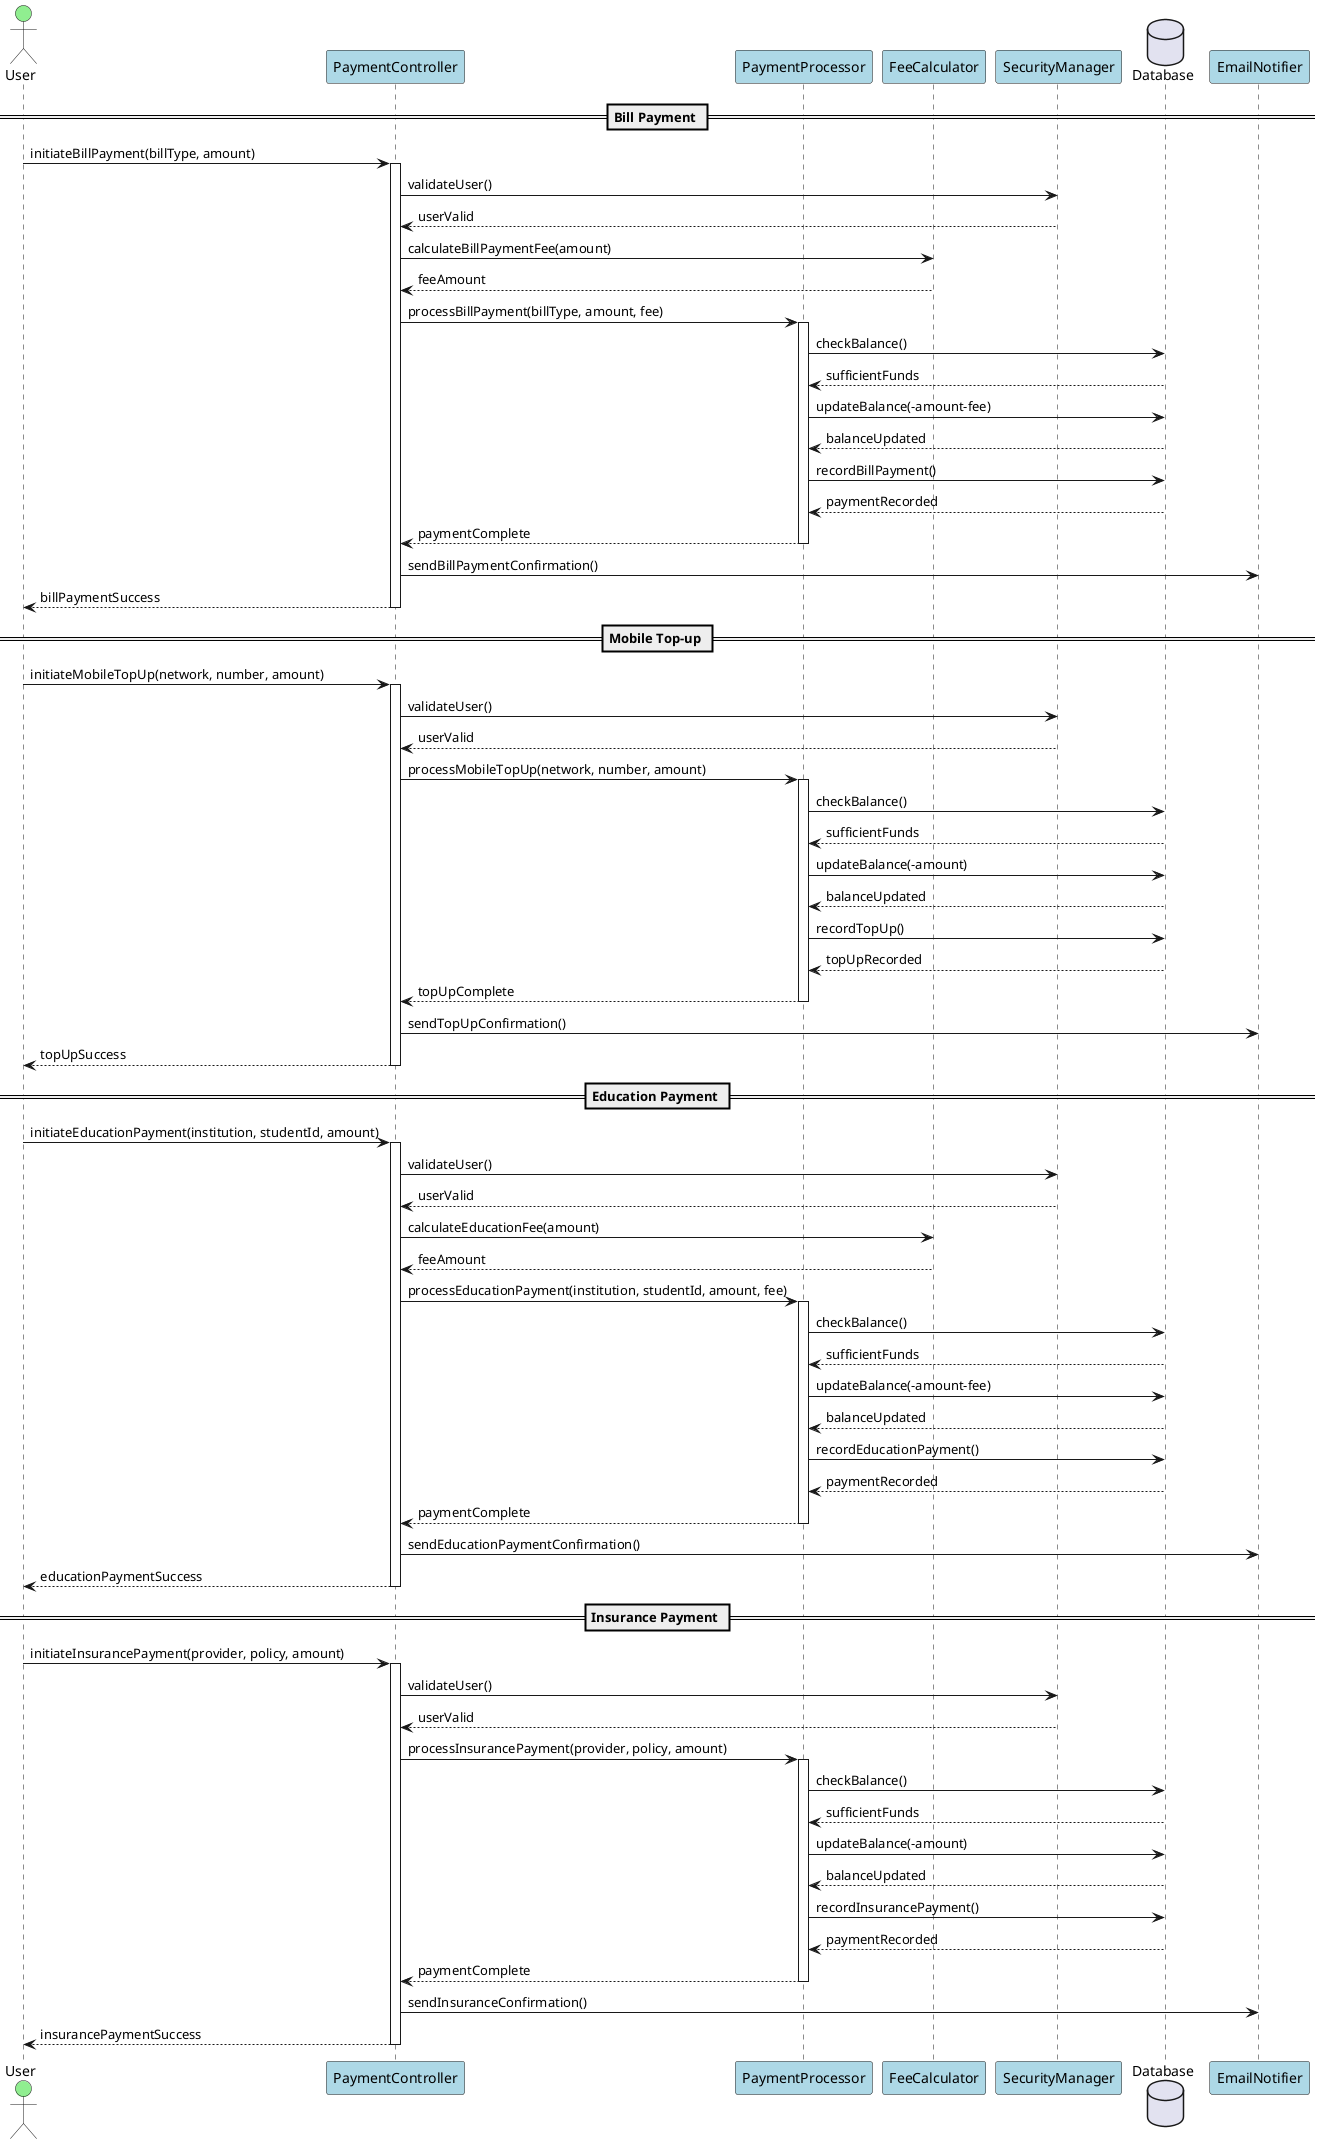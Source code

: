 @startuml Payment Sequence

skinparam sequence {
    ParticipantBackgroundColor LightBlue
    ActorBackgroundColor LightGreen
    DatabaseBackgroundColor LightYellow
}

actor User
participant "PaymentController" as PC
participant "PaymentProcessor" as PP
participant "FeeCalculator" as Fee
participant "SecurityManager" as Security
database "Database" as DB
participant "EmailNotifier" as Email

== Bill Payment ==
User -> PC: initiateBillPayment(billType, amount)
activate PC
PC -> Security: validateUser()
Security --> PC: userValid

PC -> Fee: calculateBillPaymentFee(amount)
Fee --> PC: feeAmount

PC -> PP: processBillPayment(billType, amount, fee)
activate PP
PP -> DB: checkBalance()
DB --> PP: sufficientFunds
PP -> DB: updateBalance(-amount-fee)
DB --> PP: balanceUpdated
PP -> DB: recordBillPayment()
DB --> PP: paymentRecorded
PP --> PC: paymentComplete
deactivate PP

PC -> Email: sendBillPaymentConfirmation()
PC --> User: billPaymentSuccess
deactivate PC

== Mobile Top-up ==
User -> PC: initiateMobileTopUp(network, number, amount)
activate PC
PC -> Security: validateUser()
Security --> PC: userValid

PC -> PP: processMobileTopUp(network, number, amount)
activate PP
PP -> DB: checkBalance()
DB --> PP: sufficientFunds
PP -> DB: updateBalance(-amount)
DB --> PP: balanceUpdated
PP -> DB: recordTopUp()
DB --> PP: topUpRecorded
PP --> PC: topUpComplete
deactivate PP

PC -> Email: sendTopUpConfirmation()
PC --> User: topUpSuccess
deactivate PC

== Education Payment ==
User -> PC: initiateEducationPayment(institution, studentId, amount)
activate PC
PC -> Security: validateUser()
Security --> PC: userValid

PC -> Fee: calculateEducationFee(amount)
Fee --> PC: feeAmount

PC -> PP: processEducationPayment(institution, studentId, amount, fee)
activate PP
PP -> DB: checkBalance()
DB --> PP: sufficientFunds
PP -> DB: updateBalance(-amount-fee)
DB --> PP: balanceUpdated
PP -> DB: recordEducationPayment()
DB --> PP: paymentRecorded
PP --> PC: paymentComplete
deactivate PP

PC -> Email: sendEducationPaymentConfirmation()
PC --> User: educationPaymentSuccess
deactivate PC

== Insurance Payment ==
User -> PC: initiateInsurancePayment(provider, policy, amount)
activate PC
PC -> Security: validateUser()
Security --> PC: userValid

PC -> PP: processInsurancePayment(provider, policy, amount)
activate PP
PP -> DB: checkBalance()
DB --> PP: sufficientFunds
PP -> DB: updateBalance(-amount)
DB --> PP: balanceUpdated
PP -> DB: recordInsurancePayment()
DB --> PP: paymentRecorded
PP --> PC: paymentComplete
deactivate PP

PC -> Email: sendInsuranceConfirmation()
PC --> User: insurancePaymentSuccess
deactivate PC

@enduml 